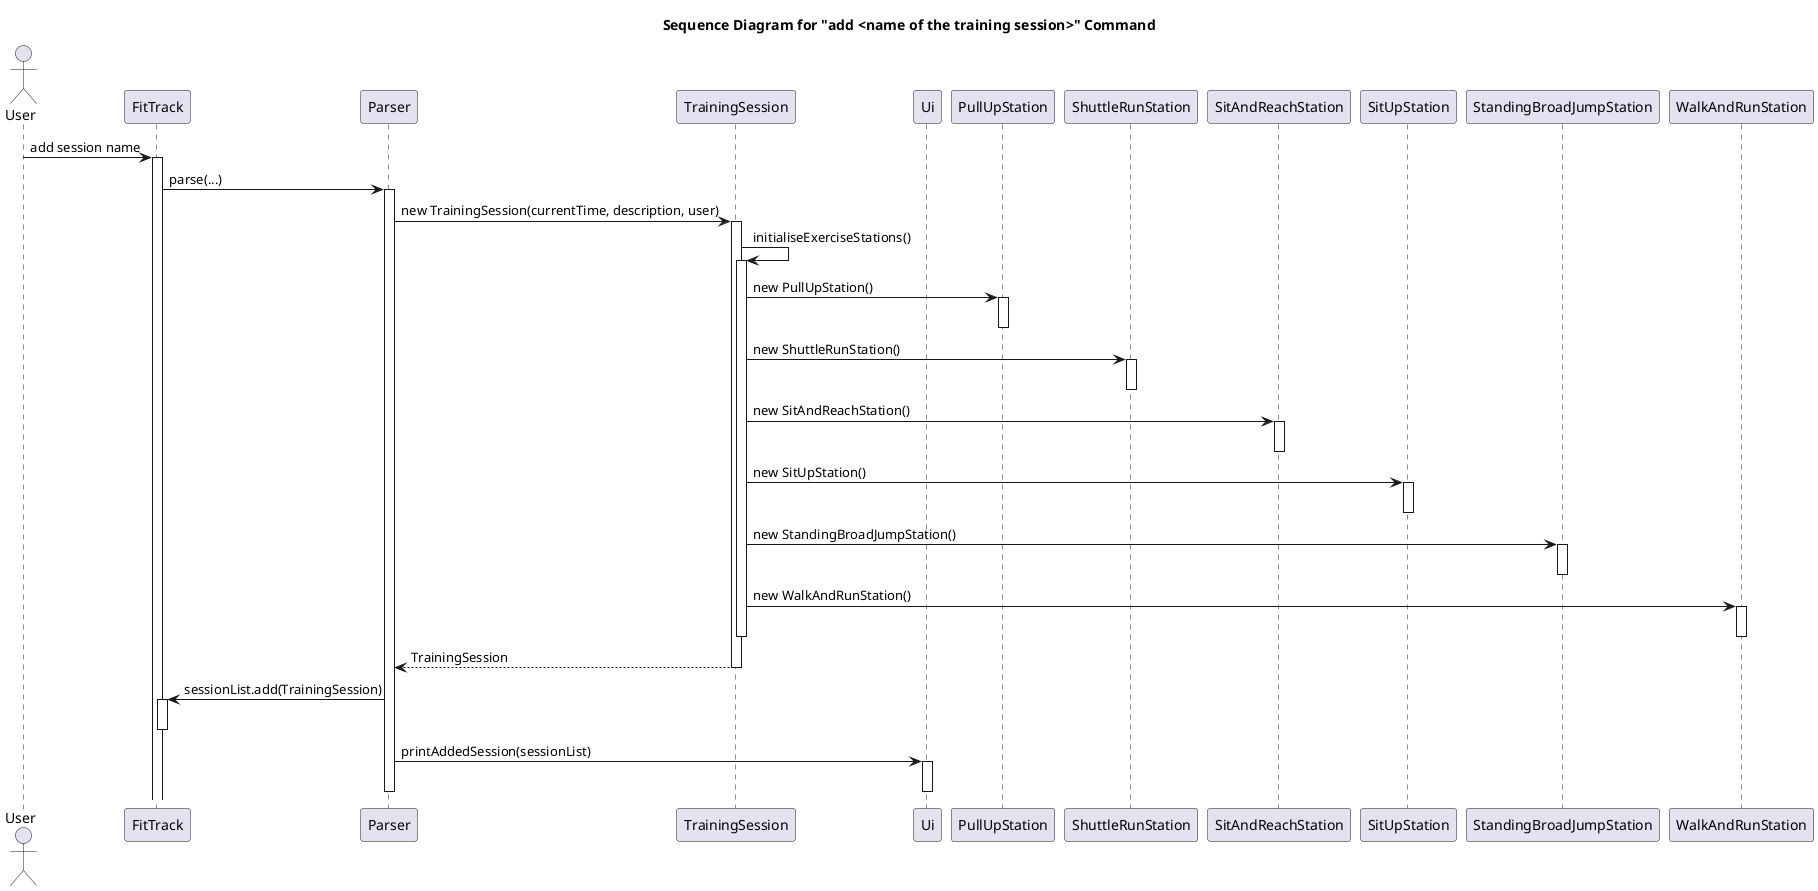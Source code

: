 @startuml
title Sequence Diagram for "add <name of the training session>" Command

actor User
participant FitTrack
participant Parser
participant TrainingSession
participant Ui
participant PullUpStation
participant ShuttleRunStation
participant SitAndReachStation
participant SitUpStation
participant StandingBroadJumpStation
participant WalkAndRunStation

User -> FitTrack: add session name
activate FitTrack

FitTrack -> Parser: parse(...)
activate Parser

Parser -> TrainingSession: new TrainingSession(currentTime, description, user)
activate TrainingSession

' Initialize exercise stations
TrainingSession -> TrainingSession: initialiseExerciseStations()
activate TrainingSession

TrainingSession -> PullUpStation: new PullUpStation()
activate PullUpStation
deactivate PullUpStation

TrainingSession -> ShuttleRunStation: new ShuttleRunStation()
activate ShuttleRunStation
deactivate ShuttleRunStation

TrainingSession -> SitAndReachStation: new SitAndReachStation()
activate SitAndReachStation
deactivate SitAndReachStation

TrainingSession -> SitUpStation: new SitUpStation()
activate SitUpStation
deactivate SitUpStation

TrainingSession -> StandingBroadJumpStation: new StandingBroadJumpStation()
activate StandingBroadJumpStation
deactivate StandingBroadJumpStation

TrainingSession -> WalkAndRunStation: new WalkAndRunStation()
activate WalkAndRunStation
deactivate WalkAndRunStation

deactivate TrainingSession

return TrainingSession
deactivate TrainingSession

Parser -> FitTrack: sessionList.add(TrainingSession)
activate FitTrack
deactivate FitTrack

Parser -> Ui: printAddedSession(sessionList)
activate Ui
deactivate Ui

deactivate Parser
@enduml
